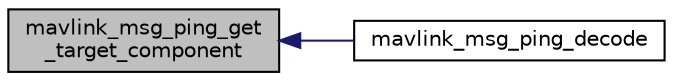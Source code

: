 digraph "mavlink_msg_ping_get_target_component"
{
 // INTERACTIVE_SVG=YES
  edge [fontname="Helvetica",fontsize="10",labelfontname="Helvetica",labelfontsize="10"];
  node [fontname="Helvetica",fontsize="10",shape=record];
  rankdir="LR";
  Node1 [label="mavlink_msg_ping_get\l_target_component",height=0.2,width=0.4,color="black", fillcolor="grey75", style="filled" fontcolor="black"];
  Node1 -> Node2 [dir="back",color="midnightblue",fontsize="10",style="solid",fontname="Helvetica"];
  Node2 [label="mavlink_msg_ping_decode",height=0.2,width=0.4,color="black", fillcolor="white", style="filled",URL="$v1_80_2common_2mavlink__msg__ping_8h.html#adb00250be75a1464a99d3c311111f193",tooltip="Decode a ping message into a struct. "];
}
